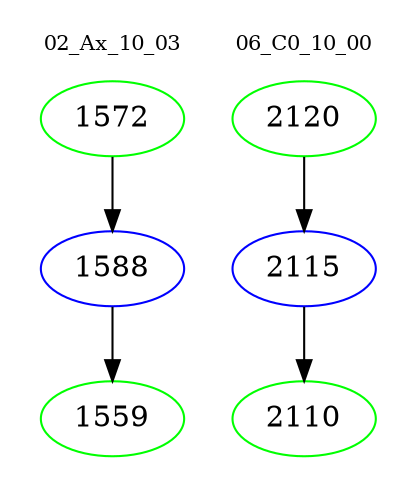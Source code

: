 digraph{
subgraph cluster_0 {
color = white
label = "02_Ax_10_03";
fontsize=10;
T0_1572 [label="1572", color="green"]
T0_1572 -> T0_1588 [color="black"]
T0_1588 [label="1588", color="blue"]
T0_1588 -> T0_1559 [color="black"]
T0_1559 [label="1559", color="green"]
}
subgraph cluster_1 {
color = white
label = "06_C0_10_00";
fontsize=10;
T1_2120 [label="2120", color="green"]
T1_2120 -> T1_2115 [color="black"]
T1_2115 [label="2115", color="blue"]
T1_2115 -> T1_2110 [color="black"]
T1_2110 [label="2110", color="green"]
}
}
